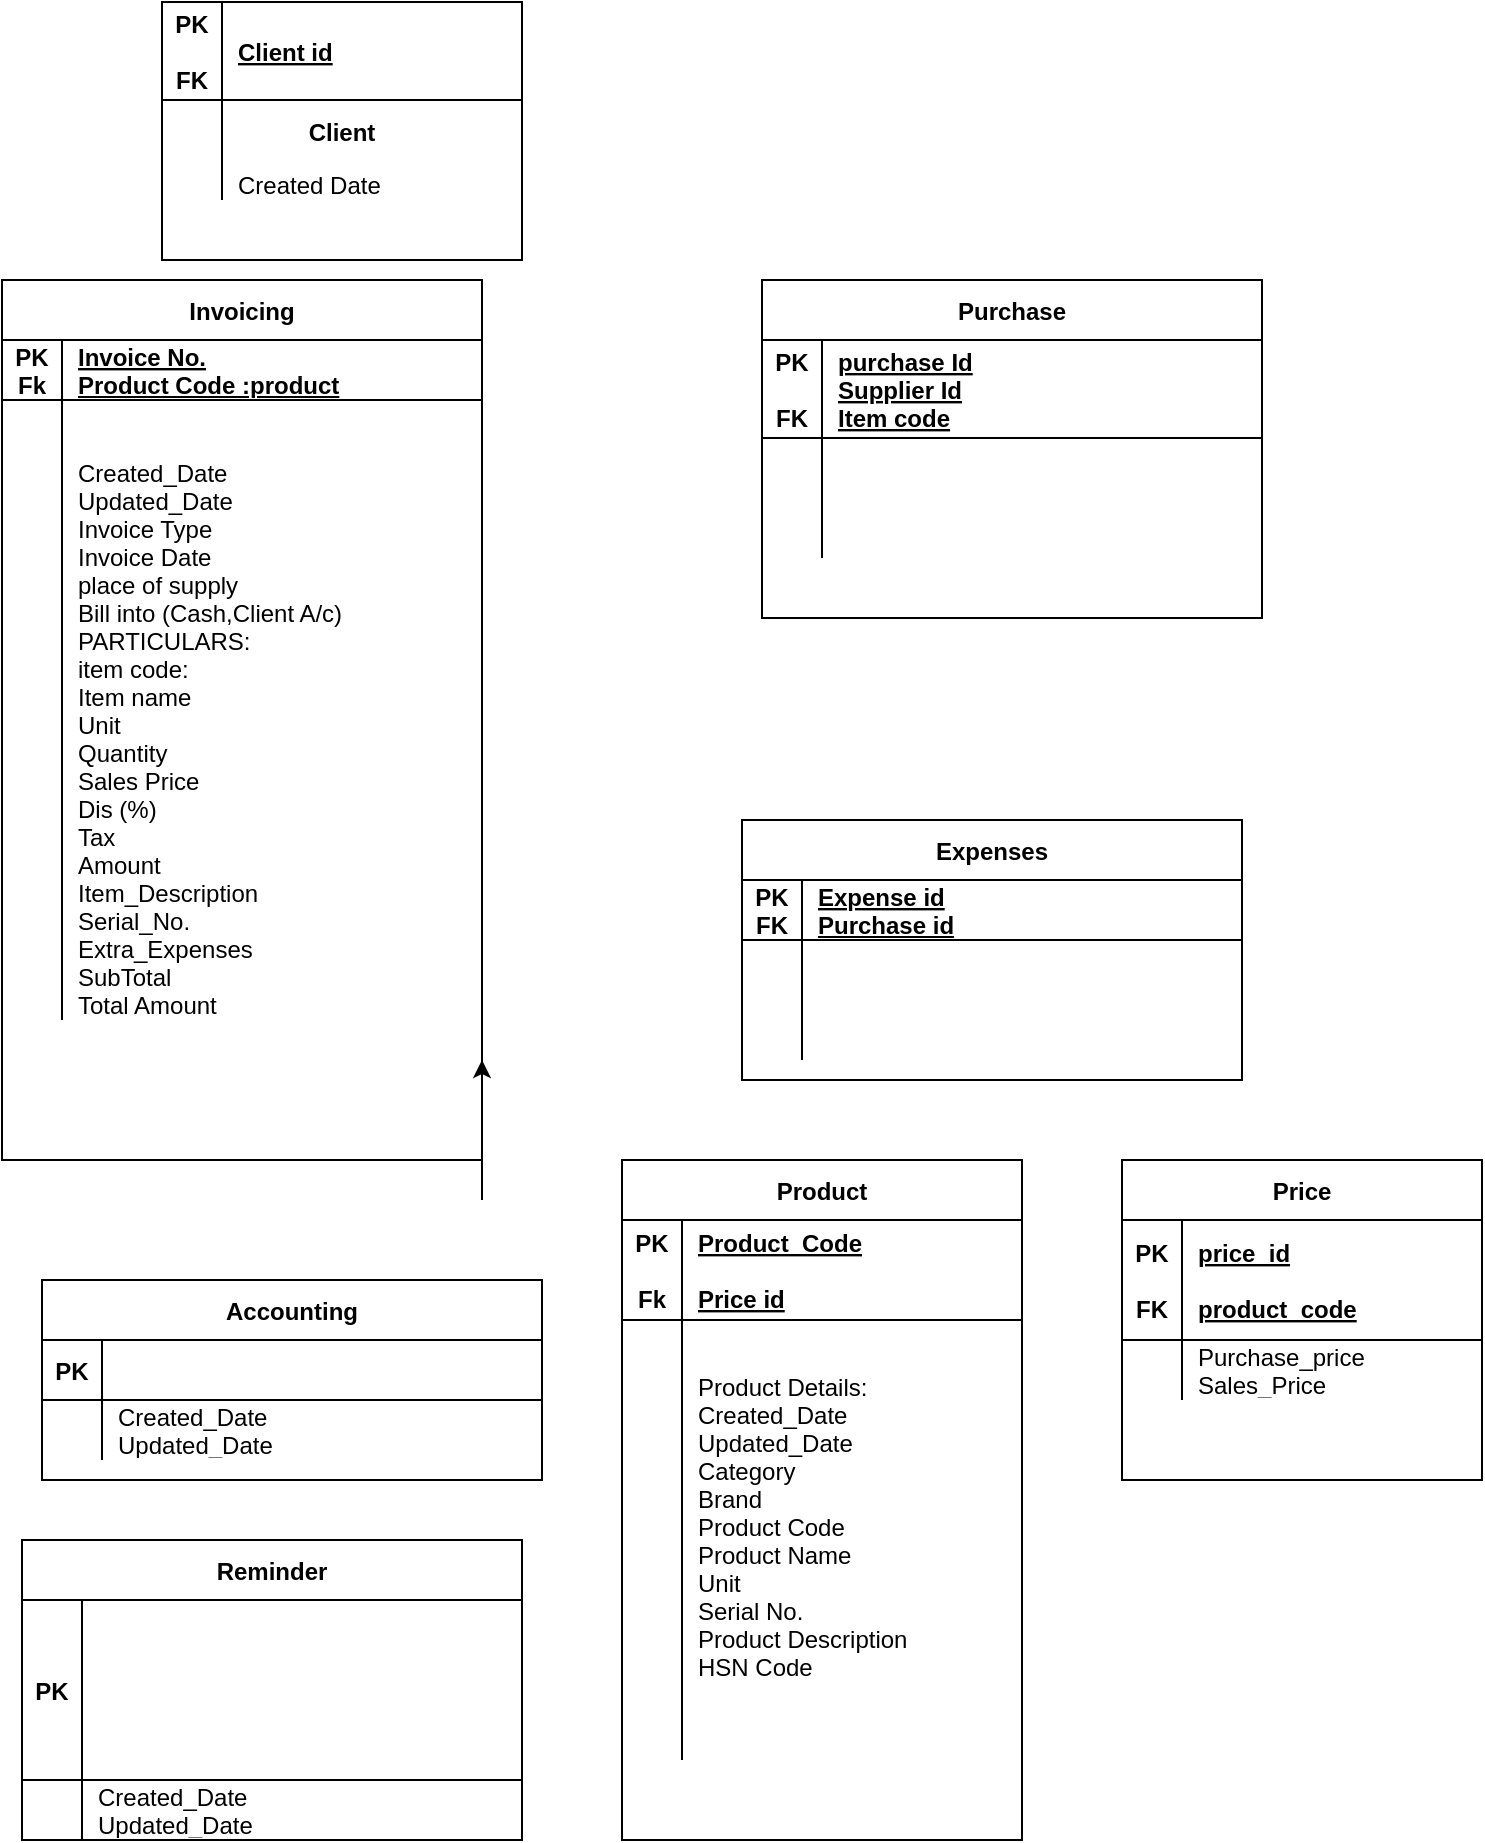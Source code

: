 <mxfile version="13.6.6" type="github">
  <diagram id="R2lEEEUBdFMjLlhIrx00" name="Page-1">
    <mxGraphModel dx="868" dy="1582" grid="1" gridSize="10" guides="1" tooltips="1" connect="1" arrows="1" fold="1" page="1" pageScale="1" pageWidth="850" pageHeight="1100" math="0" shadow="0" extFonts="Permanent Marker^https://fonts.googleapis.com/css?family=Permanent+Marker">
      <root>
        <mxCell id="0" />
        <mxCell id="1" parent="0" />
        <mxCell id="C-vyLk0tnHw3VtMMgP7b-13" value="Expenses" style="shape=table;startSize=30;container=1;collapsible=1;childLayout=tableLayout;fixedRows=1;rowLines=0;fontStyle=1;align=center;resizeLast=1;" parent="1" vertex="1">
          <mxGeometry x="450" y="280" width="250" height="130" as="geometry" />
        </mxCell>
        <mxCell id="C-vyLk0tnHw3VtMMgP7b-14" value="" style="shape=partialRectangle;collapsible=0;dropTarget=0;pointerEvents=0;fillColor=none;points=[[0,0.5],[1,0.5]];portConstraint=eastwest;top=0;left=0;right=0;bottom=1;" parent="C-vyLk0tnHw3VtMMgP7b-13" vertex="1">
          <mxGeometry y="30" width="250" height="30" as="geometry" />
        </mxCell>
        <mxCell id="C-vyLk0tnHw3VtMMgP7b-15" value="PK&#xa;FK" style="shape=partialRectangle;overflow=hidden;connectable=0;fillColor=none;top=0;left=0;bottom=0;right=0;fontStyle=1;" parent="C-vyLk0tnHw3VtMMgP7b-14" vertex="1">
          <mxGeometry width="30" height="30" as="geometry" />
        </mxCell>
        <mxCell id="C-vyLk0tnHw3VtMMgP7b-16" value="Expense id&#xa;Purchase id" style="shape=partialRectangle;overflow=hidden;connectable=0;fillColor=none;top=0;left=0;bottom=0;right=0;align=left;spacingLeft=6;fontStyle=5;" parent="C-vyLk0tnHw3VtMMgP7b-14" vertex="1">
          <mxGeometry x="30" width="220" height="30" as="geometry" />
        </mxCell>
        <mxCell id="C-vyLk0tnHw3VtMMgP7b-17" value="" style="shape=partialRectangle;collapsible=0;dropTarget=0;pointerEvents=0;fillColor=none;points=[[0,0.5],[1,0.5]];portConstraint=eastwest;top=0;left=0;right=0;bottom=0;" parent="C-vyLk0tnHw3VtMMgP7b-13" vertex="1">
          <mxGeometry y="60" width="250" height="30" as="geometry" />
        </mxCell>
        <mxCell id="C-vyLk0tnHw3VtMMgP7b-18" value="" style="shape=partialRectangle;overflow=hidden;connectable=0;fillColor=none;top=0;left=0;bottom=0;right=0;" parent="C-vyLk0tnHw3VtMMgP7b-17" vertex="1">
          <mxGeometry width="30" height="30" as="geometry" />
        </mxCell>
        <mxCell id="C-vyLk0tnHw3VtMMgP7b-19" value="" style="shape=partialRectangle;overflow=hidden;connectable=0;fillColor=none;top=0;left=0;bottom=0;right=0;align=left;spacingLeft=6;" parent="C-vyLk0tnHw3VtMMgP7b-17" vertex="1">
          <mxGeometry x="30" width="220" height="30" as="geometry" />
        </mxCell>
        <mxCell id="C-vyLk0tnHw3VtMMgP7b-20" value="" style="shape=partialRectangle;collapsible=0;dropTarget=0;pointerEvents=0;fillColor=none;points=[[0,0.5],[1,0.5]];portConstraint=eastwest;top=0;left=0;right=0;bottom=0;" parent="C-vyLk0tnHw3VtMMgP7b-13" vertex="1">
          <mxGeometry y="90" width="250" height="30" as="geometry" />
        </mxCell>
        <mxCell id="C-vyLk0tnHw3VtMMgP7b-21" value="" style="shape=partialRectangle;overflow=hidden;connectable=0;fillColor=none;top=0;left=0;bottom=0;right=0;" parent="C-vyLk0tnHw3VtMMgP7b-20" vertex="1">
          <mxGeometry width="30" height="30" as="geometry" />
        </mxCell>
        <mxCell id="C-vyLk0tnHw3VtMMgP7b-22" value="" style="shape=partialRectangle;overflow=hidden;connectable=0;fillColor=none;top=0;left=0;bottom=0;right=0;align=left;spacingLeft=6;" parent="C-vyLk0tnHw3VtMMgP7b-20" vertex="1">
          <mxGeometry x="30" width="220" height="30" as="geometry" />
        </mxCell>
        <mxCell id="tkwTQOG7FHEj-UIbYZqd-1" style="edgeStyle=orthogonalEdgeStyle;rounded=0;orthogonalLoop=1;jettySize=auto;html=1;exitX=1;exitY=1;exitDx=0;exitDy=0;" parent="1" source="C-vyLk0tnHw3VtMMgP7b-23" edge="1">
          <mxGeometry relative="1" as="geometry">
            <mxPoint x="320" y="400" as="targetPoint" />
          </mxGeometry>
        </mxCell>
        <mxCell id="C-vyLk0tnHw3VtMMgP7b-23" value="Invoicing" style="shape=table;startSize=30;container=1;collapsible=1;childLayout=tableLayout;fixedRows=1;rowLines=0;fontStyle=1;align=center;resizeLast=1;" parent="1" vertex="1">
          <mxGeometry x="80" y="10" width="240" height="440" as="geometry" />
        </mxCell>
        <mxCell id="C-vyLk0tnHw3VtMMgP7b-24" value="" style="shape=partialRectangle;collapsible=0;dropTarget=0;pointerEvents=0;fillColor=none;points=[[0,0.5],[1,0.5]];portConstraint=eastwest;top=0;left=0;right=0;bottom=1;" parent="C-vyLk0tnHw3VtMMgP7b-23" vertex="1">
          <mxGeometry y="30" width="240" height="30" as="geometry" />
        </mxCell>
        <mxCell id="C-vyLk0tnHw3VtMMgP7b-25" value="PK&#xa;Fk" style="shape=partialRectangle;overflow=hidden;connectable=0;fillColor=none;top=0;left=0;bottom=0;right=0;fontStyle=1;" parent="C-vyLk0tnHw3VtMMgP7b-24" vertex="1">
          <mxGeometry width="30" height="30" as="geometry" />
        </mxCell>
        <mxCell id="C-vyLk0tnHw3VtMMgP7b-26" value="Invoice No.&#xa;Product Code :product&#xa;Client id:Client&#xa;From Id: Client" style="shape=partialRectangle;overflow=hidden;connectable=0;fillColor=none;top=0;left=0;bottom=0;right=0;align=left;spacingLeft=6;fontStyle=5;" parent="C-vyLk0tnHw3VtMMgP7b-24" vertex="1">
          <mxGeometry x="30" width="210" height="30" as="geometry" />
        </mxCell>
        <mxCell id="C-vyLk0tnHw3VtMMgP7b-27" value="" style="shape=partialRectangle;collapsible=0;dropTarget=0;pointerEvents=0;fillColor=none;points=[[0,0.5],[1,0.5]];portConstraint=eastwest;top=0;left=0;right=0;bottom=0;" parent="C-vyLk0tnHw3VtMMgP7b-23" vertex="1">
          <mxGeometry y="60" width="240" height="310" as="geometry" />
        </mxCell>
        <mxCell id="C-vyLk0tnHw3VtMMgP7b-28" value="" style="shape=partialRectangle;overflow=hidden;connectable=0;fillColor=none;top=0;left=0;bottom=0;right=0;" parent="C-vyLk0tnHw3VtMMgP7b-27" vertex="1">
          <mxGeometry width="30" height="310" as="geometry" />
        </mxCell>
        <mxCell id="C-vyLk0tnHw3VtMMgP7b-29" value="&#xa;&#xa;Created_Date&#xa;Updated_Date&#xa;Invoice Type &#xa;Invoice Date&#xa;place of supply&#xa;Bill into (Cash,Client A/c)&#xa;PARTICULARS:&#xa;item code:&#xa;Item name &#xa;Unit&#xa;Quantity&#xa;Sales Price&#xa;Dis (%)&#xa;Tax&#xa;Amount &#xa;Item_Description &#xa;Serial_No.&#xa;Extra_Expenses&#xa;SubTotal &#xa;Total Amount" style="shape=partialRectangle;overflow=hidden;connectable=0;fillColor=none;top=0;left=0;bottom=0;right=0;align=left;spacingLeft=6;" parent="C-vyLk0tnHw3VtMMgP7b-27" vertex="1">
          <mxGeometry x="30" width="210" height="310" as="geometry" />
        </mxCell>
        <mxCell id="M7azKbh5kp9XNNTjJwWt-1" value="Client" style="shape=table;startSize=0;container=1;collapsible=1;childLayout=tableLayout;fixedRows=1;rowLines=0;fontStyle=1;align=center;resizeLast=1;" vertex="1" parent="1">
          <mxGeometry x="160" y="-129" width="180" height="129" as="geometry" />
        </mxCell>
        <mxCell id="M7azKbh5kp9XNNTjJwWt-2" value="" style="shape=partialRectangle;collapsible=0;dropTarget=0;pointerEvents=0;fillColor=none;points=[[0,0.5],[1,0.5]];portConstraint=eastwest;top=0;left=0;right=0;bottom=1;" vertex="1" parent="M7azKbh5kp9XNNTjJwWt-1">
          <mxGeometry width="180" height="49" as="geometry" />
        </mxCell>
        <mxCell id="M7azKbh5kp9XNNTjJwWt-3" value="PK&#xa;&#xa;FK" style="shape=partialRectangle;overflow=hidden;connectable=0;fillColor=none;top=0;left=0;bottom=0;right=0;fontStyle=1;" vertex="1" parent="M7azKbh5kp9XNNTjJwWt-2">
          <mxGeometry width="30" height="49" as="geometry" />
        </mxCell>
        <mxCell id="M7azKbh5kp9XNNTjJwWt-4" value="Client id" style="shape=partialRectangle;overflow=hidden;connectable=0;fillColor=none;top=0;left=0;bottom=0;right=0;align=left;spacingLeft=6;fontStyle=5;" vertex="1" parent="M7azKbh5kp9XNNTjJwWt-2">
          <mxGeometry x="30" width="150" height="49" as="geometry" />
        </mxCell>
        <mxCell id="M7azKbh5kp9XNNTjJwWt-5" value="" style="shape=partialRectangle;collapsible=0;dropTarget=0;pointerEvents=0;fillColor=none;points=[[0,0.5],[1,0.5]];portConstraint=eastwest;top=0;left=0;right=0;bottom=0;" vertex="1" parent="M7azKbh5kp9XNNTjJwWt-1">
          <mxGeometry y="49" width="180" height="20" as="geometry" />
        </mxCell>
        <mxCell id="M7azKbh5kp9XNNTjJwWt-6" value="" style="shape=partialRectangle;overflow=hidden;connectable=0;fillColor=none;top=0;left=0;bottom=0;right=0;" vertex="1" parent="M7azKbh5kp9XNNTjJwWt-5">
          <mxGeometry width="30" height="20" as="geometry" />
        </mxCell>
        <mxCell id="M7azKbh5kp9XNNTjJwWt-7" value="&#xa;&#xa;&#xa;Created_Date&#xa;Updated_Date&#xa;Supplier Name&#xa;purchasing Date&#xa;By cash or credit&#xa;" style="shape=partialRectangle;overflow=hidden;connectable=0;fillColor=none;top=0;left=0;bottom=0;right=0;align=left;spacingLeft=6;" vertex="1" parent="M7azKbh5kp9XNNTjJwWt-5">
          <mxGeometry x="30" width="150" height="20" as="geometry" />
        </mxCell>
        <mxCell id="M7azKbh5kp9XNNTjJwWt-8" value="" style="shape=partialRectangle;collapsible=0;dropTarget=0;pointerEvents=0;fillColor=none;points=[[0,0.5],[1,0.5]];portConstraint=eastwest;top=0;left=0;right=0;bottom=0;" vertex="1" parent="M7azKbh5kp9XNNTjJwWt-1">
          <mxGeometry y="69" width="180" height="30" as="geometry" />
        </mxCell>
        <mxCell id="M7azKbh5kp9XNNTjJwWt-9" value="" style="shape=partialRectangle;overflow=hidden;connectable=0;fillColor=none;top=0;left=0;bottom=0;right=0;" vertex="1" parent="M7azKbh5kp9XNNTjJwWt-8">
          <mxGeometry width="30" height="30" as="geometry" />
        </mxCell>
        <mxCell id="M7azKbh5kp9XNNTjJwWt-10" value="&#xa;Created Date&#xa;Updated Date&#xa;Contact No.&#xa;Client Name&#xa;Address&#xa;Client GSTin" style="shape=partialRectangle;overflow=hidden;connectable=0;fillColor=none;top=0;left=0;bottom=0;right=0;align=left;spacingLeft=6;" vertex="1" parent="M7azKbh5kp9XNNTjJwWt-8">
          <mxGeometry x="30" width="150" height="30" as="geometry" />
        </mxCell>
        <mxCell id="hCV1hrrRze3Hc5nnpDuN-1" value="Accounting" style="shape=table;startSize=30;container=1;collapsible=1;childLayout=tableLayout;fixedRows=1;rowLines=0;fontStyle=1;align=center;resizeLast=1;" parent="1" vertex="1">
          <mxGeometry x="100" y="510" width="250" height="100" as="geometry">
            <mxRectangle x="100" y="300" width="100" height="30" as="alternateBounds" />
          </mxGeometry>
        </mxCell>
        <mxCell id="hCV1hrrRze3Hc5nnpDuN-2" value="" style="shape=partialRectangle;collapsible=0;dropTarget=0;pointerEvents=0;fillColor=none;points=[[0,0.5],[1,0.5]];portConstraint=eastwest;top=0;left=0;right=0;bottom=1;" parent="hCV1hrrRze3Hc5nnpDuN-1" vertex="1">
          <mxGeometry y="30" width="250" height="30" as="geometry" />
        </mxCell>
        <mxCell id="hCV1hrrRze3Hc5nnpDuN-3" value="PK" style="shape=partialRectangle;overflow=hidden;connectable=0;fillColor=none;top=0;left=0;bottom=0;right=0;fontStyle=1;" parent="hCV1hrrRze3Hc5nnpDuN-2" vertex="1">
          <mxGeometry width="30" height="30" as="geometry" />
        </mxCell>
        <mxCell id="hCV1hrrRze3Hc5nnpDuN-4" value="" style="shape=partialRectangle;overflow=hidden;connectable=0;fillColor=none;top=0;left=0;bottom=0;right=0;align=left;spacingLeft=6;fontStyle=5;" parent="hCV1hrrRze3Hc5nnpDuN-2" vertex="1">
          <mxGeometry x="30" width="220" height="30" as="geometry" />
        </mxCell>
        <mxCell id="hCV1hrrRze3Hc5nnpDuN-5" value="" style="shape=partialRectangle;collapsible=0;dropTarget=0;pointerEvents=0;fillColor=none;points=[[0,0.5],[1,0.5]];portConstraint=eastwest;top=0;left=0;right=0;bottom=0;" parent="hCV1hrrRze3Hc5nnpDuN-1" vertex="1">
          <mxGeometry y="60" width="250" height="30" as="geometry" />
        </mxCell>
        <mxCell id="hCV1hrrRze3Hc5nnpDuN-6" value="" style="shape=partialRectangle;overflow=hidden;connectable=0;fillColor=none;top=0;left=0;bottom=0;right=0;" parent="hCV1hrrRze3Hc5nnpDuN-5" vertex="1">
          <mxGeometry width="30" height="30" as="geometry" />
        </mxCell>
        <mxCell id="hCV1hrrRze3Hc5nnpDuN-7" value="Created_Date&#xa;Updated_Date" style="shape=partialRectangle;overflow=hidden;connectable=0;fillColor=none;top=0;left=0;bottom=0;right=0;align=left;spacingLeft=6;" parent="hCV1hrrRze3Hc5nnpDuN-5" vertex="1">
          <mxGeometry x="30" width="220" height="30" as="geometry" />
        </mxCell>
        <mxCell id="hCV1hrrRze3Hc5nnpDuN-8" value="Reminder" style="shape=table;startSize=30;container=1;collapsible=1;childLayout=tableLayout;fixedRows=1;rowLines=0;fontStyle=1;align=center;resizeLast=1;" parent="1" vertex="1">
          <mxGeometry x="90" y="640" width="250" height="150" as="geometry" />
        </mxCell>
        <mxCell id="hCV1hrrRze3Hc5nnpDuN-9" value="" style="shape=partialRectangle;collapsible=0;dropTarget=0;pointerEvents=0;fillColor=none;points=[[0,0.5],[1,0.5]];portConstraint=eastwest;top=0;left=0;right=0;bottom=1;" parent="hCV1hrrRze3Hc5nnpDuN-8" vertex="1">
          <mxGeometry y="30" width="250" height="90" as="geometry" />
        </mxCell>
        <mxCell id="hCV1hrrRze3Hc5nnpDuN-10" value="PK" style="shape=partialRectangle;overflow=hidden;connectable=0;fillColor=none;top=0;left=0;bottom=0;right=0;fontStyle=1;" parent="hCV1hrrRze3Hc5nnpDuN-9" vertex="1">
          <mxGeometry width="30" height="90" as="geometry" />
        </mxCell>
        <mxCell id="hCV1hrrRze3Hc5nnpDuN-11" value="" style="shape=partialRectangle;overflow=hidden;connectable=0;fillColor=none;top=0;left=0;bottom=0;right=0;align=left;spacingLeft=6;fontStyle=5;" parent="hCV1hrrRze3Hc5nnpDuN-9" vertex="1">
          <mxGeometry x="30" width="220" height="90" as="geometry" />
        </mxCell>
        <mxCell id="hCV1hrrRze3Hc5nnpDuN-12" value="" style="shape=partialRectangle;collapsible=0;dropTarget=0;pointerEvents=0;fillColor=none;points=[[0,0.5],[1,0.5]];portConstraint=eastwest;top=0;left=0;right=0;bottom=0;" parent="hCV1hrrRze3Hc5nnpDuN-8" vertex="1">
          <mxGeometry y="120" width="250" height="30" as="geometry" />
        </mxCell>
        <mxCell id="hCV1hrrRze3Hc5nnpDuN-13" value="" style="shape=partialRectangle;overflow=hidden;connectable=0;fillColor=none;top=0;left=0;bottom=0;right=0;" parent="hCV1hrrRze3Hc5nnpDuN-12" vertex="1">
          <mxGeometry width="30" height="30" as="geometry" />
        </mxCell>
        <mxCell id="hCV1hrrRze3Hc5nnpDuN-14" value="Created_Date&#xa;Updated_Date" style="shape=partialRectangle;overflow=hidden;connectable=0;fillColor=none;top=0;left=0;bottom=0;right=0;align=left;spacingLeft=6;" parent="hCV1hrrRze3Hc5nnpDuN-12" vertex="1">
          <mxGeometry x="30" width="220" height="30" as="geometry" />
        </mxCell>
        <mxCell id="qD97X-3uFL_DXU-bLCjW-2" value="Product" style="shape=table;startSize=30;container=1;collapsible=1;childLayout=tableLayout;fixedRows=1;rowLines=0;fontStyle=1;align=center;resizeLast=1;" parent="1" vertex="1">
          <mxGeometry x="390" y="450" width="200" height="340.0" as="geometry" />
        </mxCell>
        <mxCell id="qD97X-3uFL_DXU-bLCjW-3" value="" style="shape=partialRectangle;collapsible=0;dropTarget=0;pointerEvents=0;fillColor=none;points=[[0,0.5],[1,0.5]];portConstraint=eastwest;top=0;left=0;right=0;bottom=1;" parent="qD97X-3uFL_DXU-bLCjW-2" vertex="1">
          <mxGeometry y="30" width="200" height="50" as="geometry" />
        </mxCell>
        <mxCell id="qD97X-3uFL_DXU-bLCjW-4" value="PK&#xa;&#xa;Fk" style="shape=partialRectangle;overflow=hidden;connectable=0;fillColor=none;top=0;left=0;bottom=0;right=0;fontStyle=1;" parent="qD97X-3uFL_DXU-bLCjW-3" vertex="1">
          <mxGeometry width="30" height="50" as="geometry" />
        </mxCell>
        <mxCell id="qD97X-3uFL_DXU-bLCjW-5" value="Product_Code&#xa;&#xa;Price id" style="shape=partialRectangle;overflow=hidden;connectable=0;fillColor=none;top=0;left=0;bottom=0;right=0;align=left;spacingLeft=6;fontStyle=5;" parent="qD97X-3uFL_DXU-bLCjW-3" vertex="1">
          <mxGeometry x="30" width="170" height="50" as="geometry" />
        </mxCell>
        <mxCell id="qD97X-3uFL_DXU-bLCjW-6" value="" style="shape=partialRectangle;collapsible=0;dropTarget=0;pointerEvents=0;fillColor=none;points=[[0,0.5],[1,0.5]];portConstraint=eastwest;top=0;left=0;right=0;bottom=0;" parent="qD97X-3uFL_DXU-bLCjW-2" vertex="1">
          <mxGeometry y="80" width="200" height="220" as="geometry" />
        </mxCell>
        <mxCell id="qD97X-3uFL_DXU-bLCjW-7" value="" style="shape=partialRectangle;overflow=hidden;connectable=0;fillColor=none;top=0;left=0;bottom=0;right=0;" parent="qD97X-3uFL_DXU-bLCjW-6" vertex="1">
          <mxGeometry width="30" height="220" as="geometry" />
        </mxCell>
        <mxCell id="qD97X-3uFL_DXU-bLCjW-8" value="Product Details:&#xa;Created_Date&#xa;Updated_Date&#xa;Category&#xa;Brand&#xa;Product Code&#xa;Product Name&#xa;Unit &#xa;Serial No.&#xa;Product Description&#xa;HSN Code&#xa;" style="shape=partialRectangle;overflow=hidden;connectable=0;fillColor=none;top=0;left=0;bottom=0;right=0;align=left;spacingLeft=6;" parent="qD97X-3uFL_DXU-bLCjW-6" vertex="1">
          <mxGeometry x="30" width="170" height="220" as="geometry" />
        </mxCell>
        <mxCell id="tkwTQOG7FHEj-UIbYZqd-4" value="Price" style="shape=table;startSize=30;container=1;collapsible=1;childLayout=tableLayout;fixedRows=1;rowLines=0;fontStyle=1;align=center;resizeLast=1;" parent="1" vertex="1">
          <mxGeometry x="640" y="450" width="180" height="160" as="geometry">
            <mxRectangle x="100" y="300" width="100" height="30" as="alternateBounds" />
          </mxGeometry>
        </mxCell>
        <mxCell id="tkwTQOG7FHEj-UIbYZqd-5" value="" style="shape=partialRectangle;collapsible=0;dropTarget=0;pointerEvents=0;fillColor=none;points=[[0,0.5],[1,0.5]];portConstraint=eastwest;top=0;left=0;right=0;bottom=1;" parent="tkwTQOG7FHEj-UIbYZqd-4" vertex="1">
          <mxGeometry y="30" width="180" height="60" as="geometry" />
        </mxCell>
        <mxCell id="tkwTQOG7FHEj-UIbYZqd-6" value="PK&#xa;&#xa;FK" style="shape=partialRectangle;overflow=hidden;connectable=0;fillColor=none;top=0;left=0;bottom=0;right=0;fontStyle=1;" parent="tkwTQOG7FHEj-UIbYZqd-5" vertex="1">
          <mxGeometry width="30" height="60" as="geometry" />
        </mxCell>
        <mxCell id="tkwTQOG7FHEj-UIbYZqd-7" value="price_id&#xa;&#xa;product_code" style="shape=partialRectangle;overflow=hidden;connectable=0;fillColor=none;top=0;left=0;bottom=0;right=0;align=left;spacingLeft=6;fontStyle=5;" parent="tkwTQOG7FHEj-UIbYZqd-5" vertex="1">
          <mxGeometry x="30" width="150" height="60" as="geometry" />
        </mxCell>
        <mxCell id="tkwTQOG7FHEj-UIbYZqd-8" value="" style="shape=partialRectangle;collapsible=0;dropTarget=0;pointerEvents=0;fillColor=none;points=[[0,0.5],[1,0.5]];portConstraint=eastwest;top=0;left=0;right=0;bottom=0;" parent="tkwTQOG7FHEj-UIbYZqd-4" vertex="1">
          <mxGeometry y="90" width="180" height="30" as="geometry" />
        </mxCell>
        <mxCell id="tkwTQOG7FHEj-UIbYZqd-9" value="" style="shape=partialRectangle;overflow=hidden;connectable=0;fillColor=none;top=0;left=0;bottom=0;right=0;" parent="tkwTQOG7FHEj-UIbYZqd-8" vertex="1">
          <mxGeometry width="30" height="30" as="geometry" />
        </mxCell>
        <mxCell id="tkwTQOG7FHEj-UIbYZqd-10" value="Purchase_price&#xa;Sales_Price&#xa;MRP&#xa;Discount&#xa;Sales_Discount&#xa;GST&#xa;Created_Date&#xa;Updated_Date&#xa;" style="shape=partialRectangle;overflow=hidden;connectable=0;fillColor=none;top=0;left=0;bottom=0;right=0;align=left;spacingLeft=6;" parent="tkwTQOG7FHEj-UIbYZqd-8" vertex="1">
          <mxGeometry x="30" width="150" height="30" as="geometry" />
        </mxCell>
        <mxCell id="C-vyLk0tnHw3VtMMgP7b-2" value="Purchase" style="shape=table;startSize=30;container=1;collapsible=1;childLayout=tableLayout;fixedRows=1;rowLines=0;fontStyle=1;align=center;resizeLast=1;" parent="1" vertex="1">
          <mxGeometry x="460" y="10" width="250" height="169" as="geometry" />
        </mxCell>
        <mxCell id="C-vyLk0tnHw3VtMMgP7b-3" value="" style="shape=partialRectangle;collapsible=0;dropTarget=0;pointerEvents=0;fillColor=none;points=[[0,0.5],[1,0.5]];portConstraint=eastwest;top=0;left=0;right=0;bottom=1;" parent="C-vyLk0tnHw3VtMMgP7b-2" vertex="1">
          <mxGeometry y="30" width="250" height="49" as="geometry" />
        </mxCell>
        <mxCell id="C-vyLk0tnHw3VtMMgP7b-4" value="PK&#xa;&#xa;FK" style="shape=partialRectangle;overflow=hidden;connectable=0;fillColor=none;top=0;left=0;bottom=0;right=0;fontStyle=1;" parent="C-vyLk0tnHw3VtMMgP7b-3" vertex="1">
          <mxGeometry width="30" height="49" as="geometry" />
        </mxCell>
        <mxCell id="C-vyLk0tnHw3VtMMgP7b-5" value="purchase Id&#xa;Supplier Id&#xa;Item code" style="shape=partialRectangle;overflow=hidden;connectable=0;fillColor=none;top=0;left=0;bottom=0;right=0;align=left;spacingLeft=6;fontStyle=5;" parent="C-vyLk0tnHw3VtMMgP7b-3" vertex="1">
          <mxGeometry x="30" width="220" height="49" as="geometry" />
        </mxCell>
        <mxCell id="C-vyLk0tnHw3VtMMgP7b-6" value="" style="shape=partialRectangle;collapsible=0;dropTarget=0;pointerEvents=0;fillColor=none;points=[[0,0.5],[1,0.5]];portConstraint=eastwest;top=0;left=0;right=0;bottom=0;" parent="C-vyLk0tnHw3VtMMgP7b-2" vertex="1">
          <mxGeometry y="79" width="250" height="30" as="geometry" />
        </mxCell>
        <mxCell id="C-vyLk0tnHw3VtMMgP7b-7" value="" style="shape=partialRectangle;overflow=hidden;connectable=0;fillColor=none;top=0;left=0;bottom=0;right=0;" parent="C-vyLk0tnHw3VtMMgP7b-6" vertex="1">
          <mxGeometry width="30" height="30" as="geometry" />
        </mxCell>
        <mxCell id="C-vyLk0tnHw3VtMMgP7b-8" value="&#xa;&#xa;&#xa;Created_Date&#xa;Updated_Date&#xa;Supplier Name&#xa;purchasing Date&#xa;By cash or credit&#xa;" style="shape=partialRectangle;overflow=hidden;connectable=0;fillColor=none;top=0;left=0;bottom=0;right=0;align=left;spacingLeft=6;" parent="C-vyLk0tnHw3VtMMgP7b-6" vertex="1">
          <mxGeometry x="30" width="220" height="30" as="geometry" />
        </mxCell>
        <mxCell id="C-vyLk0tnHw3VtMMgP7b-9" value="" style="shape=partialRectangle;collapsible=0;dropTarget=0;pointerEvents=0;fillColor=none;points=[[0,0.5],[1,0.5]];portConstraint=eastwest;top=0;left=0;right=0;bottom=0;" parent="C-vyLk0tnHw3VtMMgP7b-2" vertex="1">
          <mxGeometry y="109" width="250" height="30" as="geometry" />
        </mxCell>
        <mxCell id="C-vyLk0tnHw3VtMMgP7b-10" value="" style="shape=partialRectangle;overflow=hidden;connectable=0;fillColor=none;top=0;left=0;bottom=0;right=0;" parent="C-vyLk0tnHw3VtMMgP7b-9" vertex="1">
          <mxGeometry width="30" height="30" as="geometry" />
        </mxCell>
        <mxCell id="C-vyLk0tnHw3VtMMgP7b-11" value="" style="shape=partialRectangle;overflow=hidden;connectable=0;fillColor=none;top=0;left=0;bottom=0;right=0;align=left;spacingLeft=6;" parent="C-vyLk0tnHw3VtMMgP7b-9" vertex="1">
          <mxGeometry x="30" width="220" height="30" as="geometry" />
        </mxCell>
      </root>
    </mxGraphModel>
  </diagram>
</mxfile>
